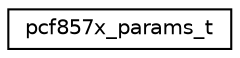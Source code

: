 digraph "Graphical Class Hierarchy"
{
 // LATEX_PDF_SIZE
  edge [fontname="Helvetica",fontsize="10",labelfontname="Helvetica",labelfontsize="10"];
  node [fontname="Helvetica",fontsize="10",shape=record];
  rankdir="LR";
  Node0 [label="pcf857x_params_t",height=0.2,width=0.4,color="black", fillcolor="white", style="filled",URL="$structpcf857x__params__t.html",tooltip="PCF857X device initialization parameters."];
}
